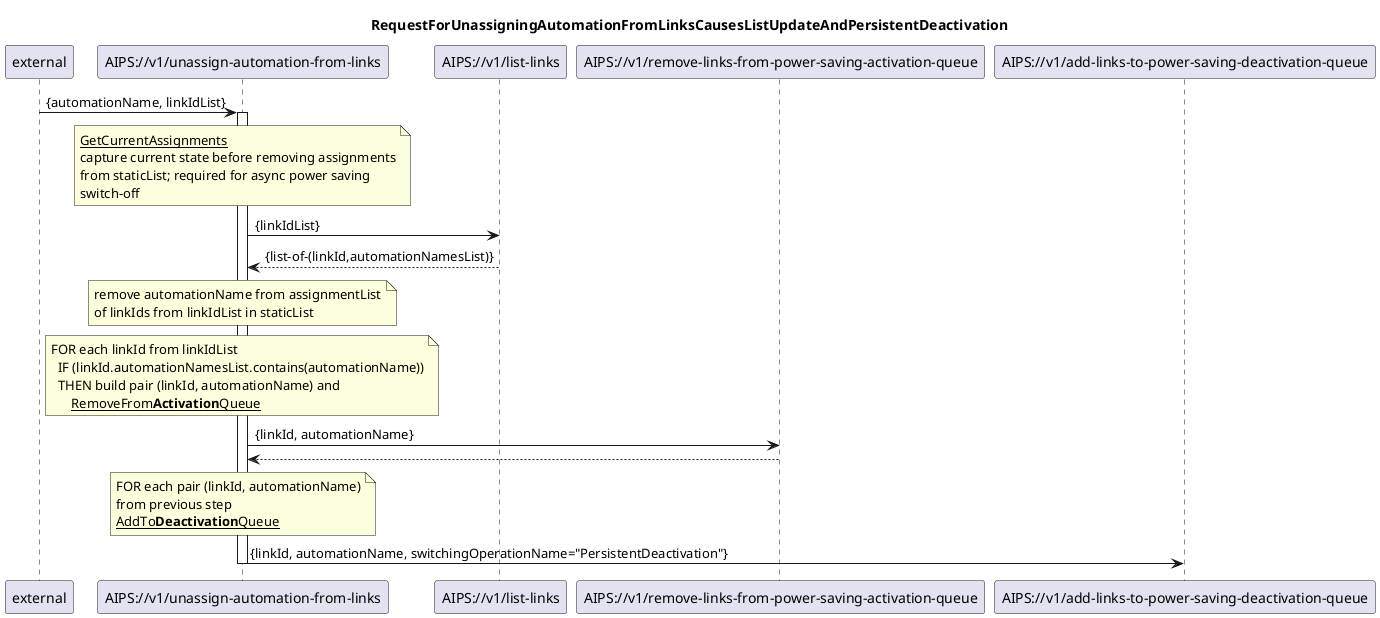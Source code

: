 @startuml 103_unassignAutomationFromLinks
skinparam responseMessageBelowArrow true

title
RequestForUnassigningAutomationFromLinksCausesListUpdateAndPersistentDeactivation
end title

participant "external" as requestor
participant "AIPS://v1/unassign-automation-from-links" as unassignAutomation
participant "AIPS://v1/list-links" as listLinks
participant "AIPS://v1/remove-links-from-power-saving-activation-queue" as stopSimpleActivation
participant "AIPS://v1/add-links-to-power-saving-deactivation-queue" as startPersistentDeactivation


requestor -> unassignAutomation: {automationName, linkIdList}
activate unassignAutomation

'get current assignments from staticList
note over unassignAutomation
  <u>GetCurrentAssignments</u>
  capture current state before removing assignments
  from staticList; required for async power saving
  switch-off
end note
unassignAutomation -> listLinks: {linkIdList}
listLinks --> unassignAutomation: {list-of-(linkId,automationNamesList)}

'update staticList by removing automationName for linkIdList links
note over unassignAutomation
  remove automationName from assignmentList
  of linkIds from linkIdList in staticList
end note

'stop ongoing/planned power saving
note over unassignAutomation
  FOR each linkId from linkIdList
    IF (linkId.automationNamesList.contains(automationName))
    THEN build pair (linkId, automationName) and
        <u>RemoveFrom<b>Activation</b>Queue</u>
end note
unassignAutomation -> stopSimpleActivation: {linkId, automationName}
stopSimpleActivation --> unassignAutomation

'initiate persistentDeactivation to turn power saving off
note over unassignAutomation
  FOR each pair (linkId, automationName)
  from previous step
  <u>AddTo<b>Deactivation</b>Queue</u>
end note
unassignAutomation -> startPersistentDeactivation: {linkId, automationName, switchingOperationName="PersistentDeactivation"}

deactivate unassignAutomation


@enduml